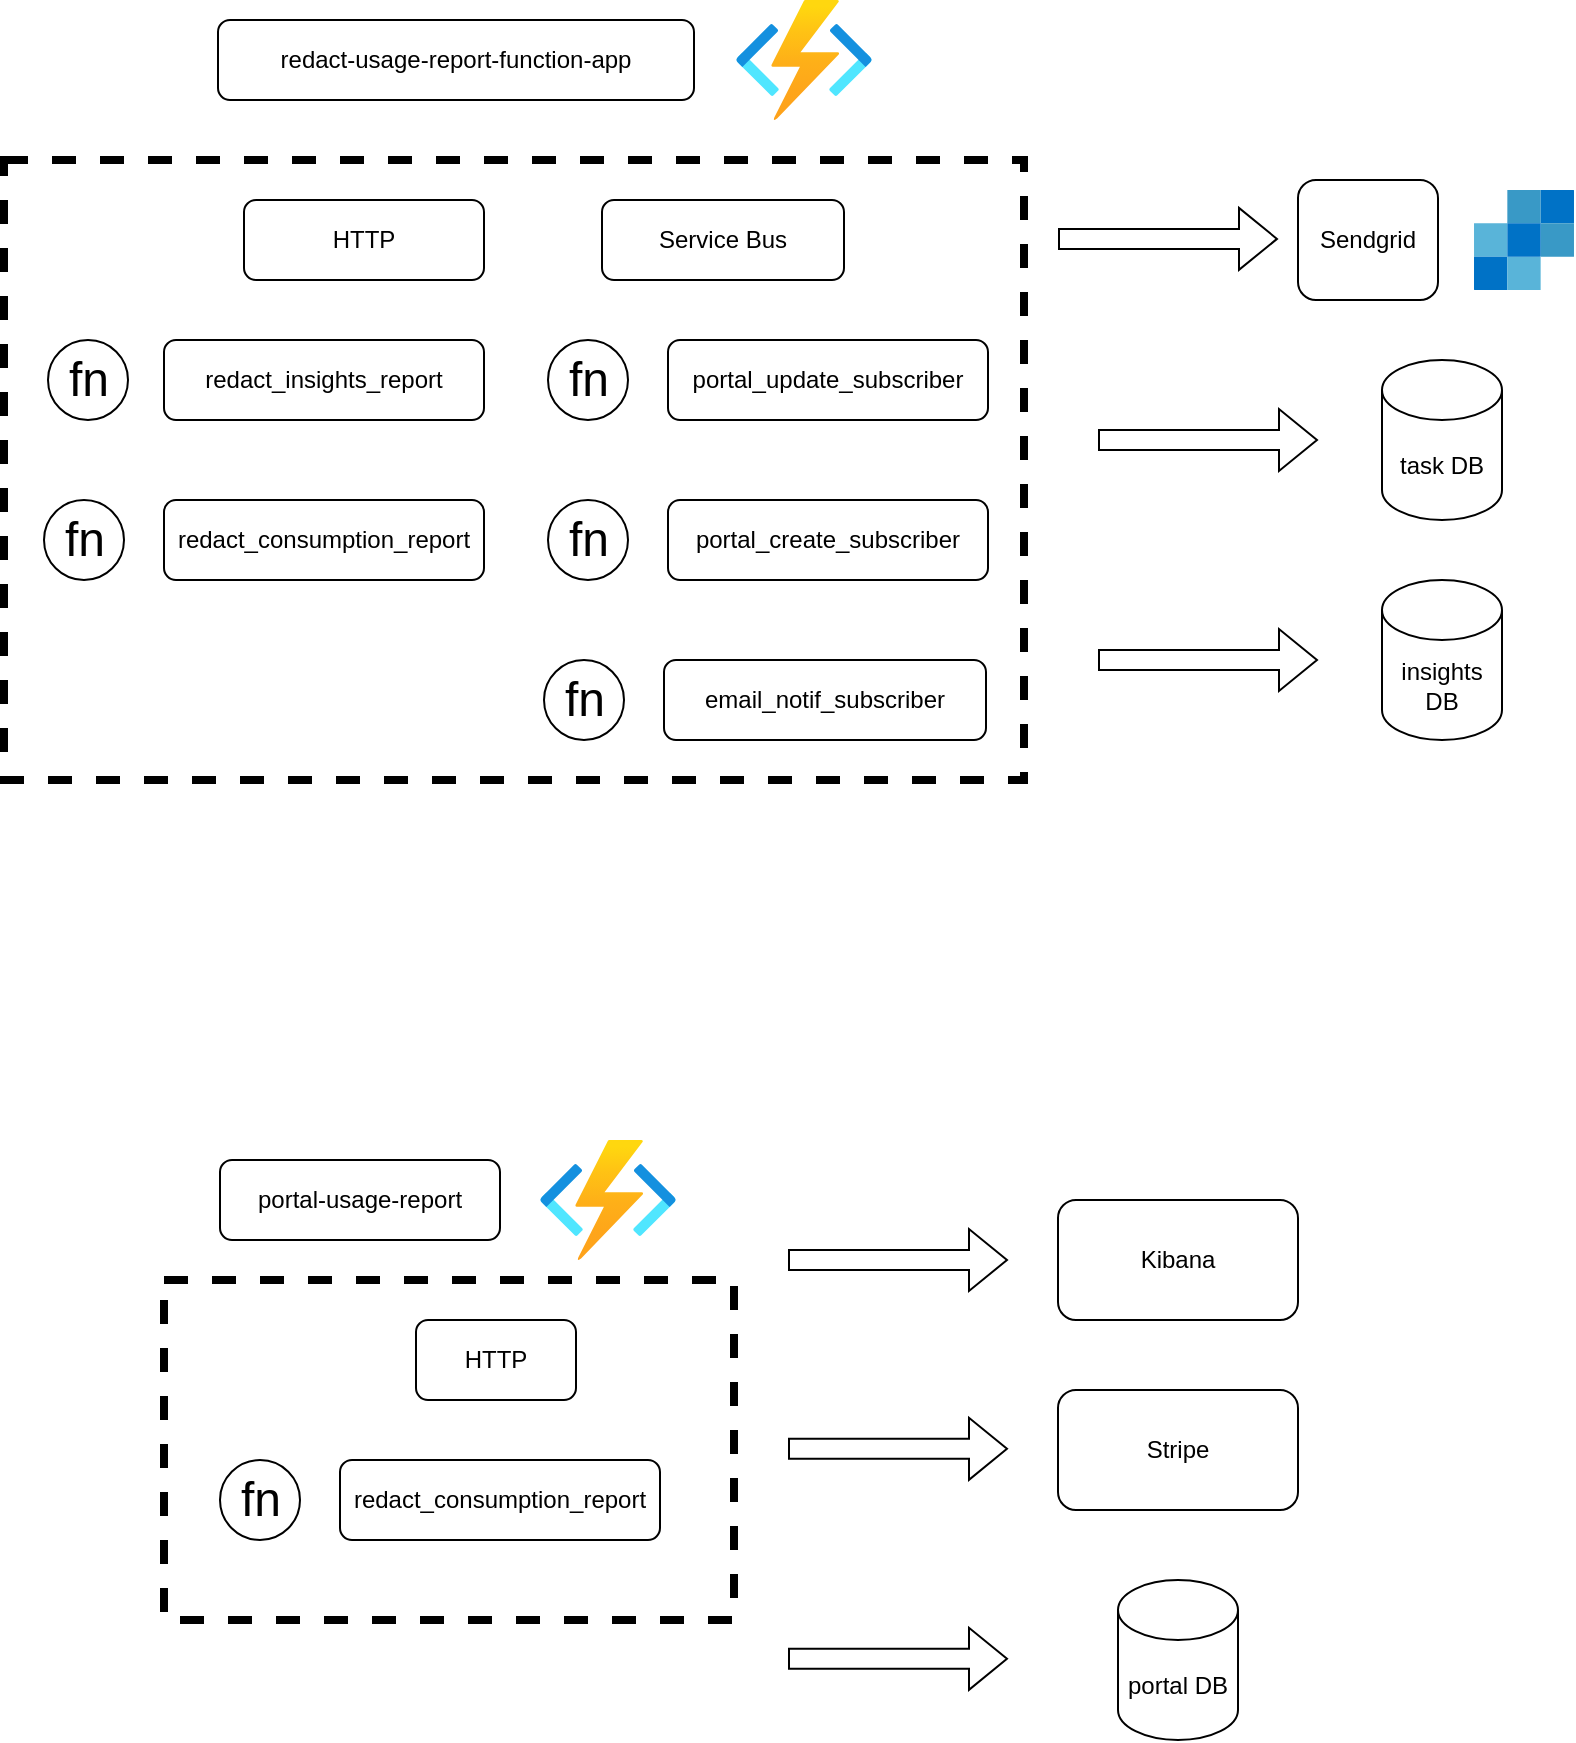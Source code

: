 <mxfile version="20.0.4" type="github">
  <diagram id="_jH37nIgKsbNKgRoWmOm" name="Page-1">
    <mxGraphModel dx="1697" dy="987" grid="1" gridSize="10" guides="1" tooltips="1" connect="1" arrows="1" fold="1" page="1" pageScale="1" pageWidth="850" pageHeight="1100" math="0" shadow="0">
      <root>
        <mxCell id="0" />
        <mxCell id="1" parent="0" />
        <mxCell id="y87tl3NbrVbizZRoQz8M-2" value="" style="rounded=0;whiteSpace=wrap;html=1;strokeWidth=4;fillColor=none;dashed=1;" parent="1" vertex="1">
          <mxGeometry x="43" y="150" width="510" height="310" as="geometry" />
        </mxCell>
        <mxCell id="y87tl3NbrVbizZRoQz8M-1" value="" style="rounded=0;whiteSpace=wrap;html=1;strokeWidth=4;fillColor=none;dashed=1;" parent="1" vertex="1">
          <mxGeometry x="123" y="710" width="285" height="170" as="geometry" />
        </mxCell>
        <mxCell id="y87tl3NbrVbizZRoQz8M-3" value="redact-usage-report-function-app" style="rounded=1;whiteSpace=wrap;html=1;" parent="1" vertex="1">
          <mxGeometry x="150" y="80" width="238" height="40" as="geometry" />
        </mxCell>
        <mxCell id="y87tl3NbrVbizZRoQz8M-4" value="portal-usage-report" style="rounded=1;whiteSpace=wrap;html=1;" parent="1" vertex="1">
          <mxGeometry x="151" y="650" width="140" height="40" as="geometry" />
        </mxCell>
        <mxCell id="y87tl3NbrVbizZRoQz8M-5" value="task DB" style="shape=cylinder3;whiteSpace=wrap;html=1;boundedLbl=1;backgroundOutline=1;size=15;rounded=0;strokeWidth=1;fillColor=default;" parent="1" vertex="1">
          <mxGeometry x="732" y="250" width="60" height="80" as="geometry" />
        </mxCell>
        <mxCell id="y87tl3NbrVbizZRoQz8M-6" value="insights DB" style="shape=cylinder3;whiteSpace=wrap;html=1;boundedLbl=1;backgroundOutline=1;size=15;rounded=0;strokeWidth=1;fillColor=default;" parent="1" vertex="1">
          <mxGeometry x="732" y="360" width="60" height="80" as="geometry" />
        </mxCell>
        <mxCell id="y87tl3NbrVbizZRoQz8M-8" value="portal DB" style="shape=cylinder3;whiteSpace=wrap;html=1;boundedLbl=1;backgroundOutline=1;size=15;rounded=0;strokeWidth=1;fillColor=default;" parent="1" vertex="1">
          <mxGeometry x="600" y="860" width="60" height="80" as="geometry" />
        </mxCell>
        <mxCell id="y87tl3NbrVbizZRoQz8M-9" value="Stripe" style="rounded=1;whiteSpace=wrap;html=1;strokeWidth=1;fillColor=default;" parent="1" vertex="1">
          <mxGeometry x="570" y="765" width="120" height="60" as="geometry" />
        </mxCell>
        <mxCell id="y87tl3NbrVbizZRoQz8M-13" value="Service Bus" style="rounded=1;whiteSpace=wrap;html=1;strokeWidth=1;fillColor=default;" parent="1" vertex="1">
          <mxGeometry x="342" y="170" width="121" height="40" as="geometry" />
        </mxCell>
        <mxCell id="y87tl3NbrVbizZRoQz8M-14" value="" style="aspect=fixed;html=1;points=[];align=center;image;fontSize=12;image=img/lib/azure2/compute/Function_Apps.svg;rounded=0;strokeWidth=1;fillColor=default;" parent="1" vertex="1">
          <mxGeometry x="311" y="640" width="68" height="60" as="geometry" />
        </mxCell>
        <mxCell id="y87tl3NbrVbizZRoQz8M-15" value="" style="aspect=fixed;html=1;points=[];align=center;image;fontSize=12;image=img/lib/azure2/compute/Function_Apps.svg;rounded=0;strokeWidth=1;fillColor=default;" parent="1" vertex="1">
          <mxGeometry x="409" y="70" width="68" height="60" as="geometry" />
        </mxCell>
        <mxCell id="y87tl3NbrVbizZRoQz8M-16" value="fn" style="shape=mxgraph.electrical.abstract.function;html=1;shadow=0;dashed=0;align=center;strokeWidth=1;fontSize=24;rounded=0;fillColor=default;" parent="1" vertex="1">
          <mxGeometry x="151" y="800" width="40" height="40" as="geometry" />
        </mxCell>
        <mxCell id="y87tl3NbrVbizZRoQz8M-20" value="redact_consumption_report" style="rounded=1;whiteSpace=wrap;html=1;" parent="1" vertex="1">
          <mxGeometry x="211" y="800" width="160" height="40" as="geometry" />
        </mxCell>
        <mxCell id="y87tl3NbrVbizZRoQz8M-22" value="HTTP" style="rounded=1;whiteSpace=wrap;html=1;strokeWidth=1;fillColor=default;" parent="1" vertex="1">
          <mxGeometry x="249" y="730" width="80" height="40" as="geometry" />
        </mxCell>
        <mxCell id="y87tl3NbrVbizZRoQz8M-23" value="Kibana" style="rounded=1;whiteSpace=wrap;html=1;strokeWidth=1;fillColor=default;" parent="1" vertex="1">
          <mxGeometry x="570" y="670" width="120" height="60" as="geometry" />
        </mxCell>
        <mxCell id="y87tl3NbrVbizZRoQz8M-26" value="HTTP" style="rounded=1;whiteSpace=wrap;html=1;strokeWidth=1;fillColor=default;" parent="1" vertex="1">
          <mxGeometry x="163" y="170" width="120" height="40" as="geometry" />
        </mxCell>
        <mxCell id="y87tl3NbrVbizZRoQz8M-27" value="fn" style="shape=mxgraph.electrical.abstract.function;html=1;shadow=0;dashed=0;align=center;strokeWidth=1;fontSize=24;rounded=0;fillColor=default;" parent="1" vertex="1">
          <mxGeometry x="315" y="240" width="40" height="40" as="geometry" />
        </mxCell>
        <mxCell id="y87tl3NbrVbizZRoQz8M-29" value="portal_update_subscriber" style="rounded=1;whiteSpace=wrap;html=1;" parent="1" vertex="1">
          <mxGeometry x="375" y="240" width="160" height="40" as="geometry" />
        </mxCell>
        <mxCell id="y87tl3NbrVbizZRoQz8M-30" value="fn" style="shape=mxgraph.electrical.abstract.function;html=1;shadow=0;dashed=0;align=center;strokeWidth=1;fontSize=24;rounded=0;fillColor=default;" parent="1" vertex="1">
          <mxGeometry x="315" y="320" width="40" height="40" as="geometry" />
        </mxCell>
        <mxCell id="y87tl3NbrVbizZRoQz8M-32" value="portal_create_subscriber" style="rounded=1;whiteSpace=wrap;html=1;" parent="1" vertex="1">
          <mxGeometry x="375" y="320" width="160" height="40" as="geometry" />
        </mxCell>
        <mxCell id="y87tl3NbrVbizZRoQz8M-33" value="fn" style="shape=mxgraph.electrical.abstract.function;html=1;shadow=0;dashed=0;align=center;strokeWidth=1;fontSize=24;rounded=0;fillColor=default;" parent="1" vertex="1">
          <mxGeometry x="313" y="400" width="40" height="40" as="geometry" />
        </mxCell>
        <mxCell id="y87tl3NbrVbizZRoQz8M-35" value="email_notif_subscriber" style="rounded=1;whiteSpace=wrap;html=1;" parent="1" vertex="1">
          <mxGeometry x="373" y="400" width="161" height="40" as="geometry" />
        </mxCell>
        <mxCell id="y87tl3NbrVbizZRoQz8M-36" value="fn" style="shape=mxgraph.electrical.abstract.function;html=1;shadow=0;dashed=0;align=center;strokeWidth=1;fontSize=24;rounded=0;fillColor=default;" parent="1" vertex="1">
          <mxGeometry x="65" y="240" width="40" height="40" as="geometry" />
        </mxCell>
        <mxCell id="y87tl3NbrVbizZRoQz8M-39" value="redact_consumption_report" style="rounded=1;whiteSpace=wrap;html=1;" parent="1" vertex="1">
          <mxGeometry x="123" y="320" width="160" height="40" as="geometry" />
        </mxCell>
        <mxCell id="y87tl3NbrVbizZRoQz8M-40" value="fn" style="shape=mxgraph.electrical.abstract.function;html=1;shadow=0;dashed=0;align=center;strokeWidth=1;fontSize=24;rounded=0;fillColor=default;" parent="1" vertex="1">
          <mxGeometry x="63" y="320" width="40" height="40" as="geometry" />
        </mxCell>
        <mxCell id="y87tl3NbrVbizZRoQz8M-42" value="redact_insights_report" style="rounded=1;whiteSpace=wrap;html=1;" parent="1" vertex="1">
          <mxGeometry x="123" y="240" width="160" height="40" as="geometry" />
        </mxCell>
        <mxCell id="y87tl3NbrVbizZRoQz8M-43" value="" style="sketch=0;aspect=fixed;html=1;points=[];align=center;image;fontSize=12;image=img/lib/mscae/SendGrid_Accounts.svg;rounded=0;dashed=1;strokeWidth=4;fillColor=none;" parent="1" vertex="1">
          <mxGeometry x="778" y="165" width="50" height="50" as="geometry" />
        </mxCell>
        <mxCell id="y87tl3NbrVbizZRoQz8M-44" value="Sendgrid" style="rounded=1;whiteSpace=wrap;html=1;strokeWidth=1;fillColor=default;" parent="1" vertex="1">
          <mxGeometry x="690" y="160" width="70" height="60" as="geometry" />
        </mxCell>
        <mxCell id="vjhW1Z67XBlMJ28FhjBP-1" value="" style="shape=flexArrow;endArrow=classic;startArrow=none;html=1;rounded=0;startFill=0;" edge="1" parent="1">
          <mxGeometry width="100" height="100" relative="1" as="geometry">
            <mxPoint x="570" y="189.44" as="sourcePoint" />
            <mxPoint x="680" y="189.44" as="targetPoint" />
          </mxGeometry>
        </mxCell>
        <mxCell id="vjhW1Z67XBlMJ28FhjBP-2" value="" style="shape=flexArrow;endArrow=classic;startArrow=none;html=1;rounded=0;startFill=0;" edge="1" parent="1">
          <mxGeometry width="100" height="100" relative="1" as="geometry">
            <mxPoint x="590" y="290" as="sourcePoint" />
            <mxPoint x="700" y="290" as="targetPoint" />
          </mxGeometry>
        </mxCell>
        <mxCell id="vjhW1Z67XBlMJ28FhjBP-3" value="" style="shape=flexArrow;endArrow=classic;startArrow=none;html=1;rounded=0;startFill=0;" edge="1" parent="1">
          <mxGeometry width="100" height="100" relative="1" as="geometry">
            <mxPoint x="590" y="400" as="sourcePoint" />
            <mxPoint x="700" y="400" as="targetPoint" />
          </mxGeometry>
        </mxCell>
        <mxCell id="vjhW1Z67XBlMJ28FhjBP-4" value="" style="shape=flexArrow;endArrow=classic;startArrow=none;html=1;rounded=0;startFill=0;" edge="1" parent="1">
          <mxGeometry width="100" height="100" relative="1" as="geometry">
            <mxPoint x="435" y="700" as="sourcePoint" />
            <mxPoint x="545" y="700" as="targetPoint" />
          </mxGeometry>
        </mxCell>
        <mxCell id="vjhW1Z67XBlMJ28FhjBP-5" value="" style="shape=flexArrow;endArrow=classic;startArrow=none;html=1;rounded=0;startFill=0;" edge="1" parent="1">
          <mxGeometry width="100" height="100" relative="1" as="geometry">
            <mxPoint x="435" y="794.41" as="sourcePoint" />
            <mxPoint x="545" y="794.41" as="targetPoint" />
          </mxGeometry>
        </mxCell>
        <mxCell id="vjhW1Z67XBlMJ28FhjBP-6" value="" style="shape=flexArrow;endArrow=classic;startArrow=none;html=1;rounded=0;startFill=0;" edge="1" parent="1">
          <mxGeometry width="100" height="100" relative="1" as="geometry">
            <mxPoint x="435" y="899.41" as="sourcePoint" />
            <mxPoint x="545" y="899.41" as="targetPoint" />
          </mxGeometry>
        </mxCell>
      </root>
    </mxGraphModel>
  </diagram>
</mxfile>
